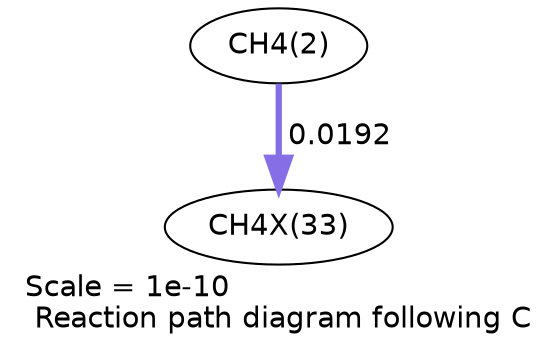 digraph reaction_paths {
center=1;
s4 -> s38[fontname="Helvetica", penwidth=3.01, arrowsize=1.51, color="0.7, 0.519, 0.9"
, label=" 0.0192"];
s4 [ fontname="Helvetica", label="CH4(2)"];
s38 [ fontname="Helvetica", label="CH4X(33)"];
 label = "Scale = 1e-10\l Reaction path diagram following C";
 fontname = "Helvetica";
}
